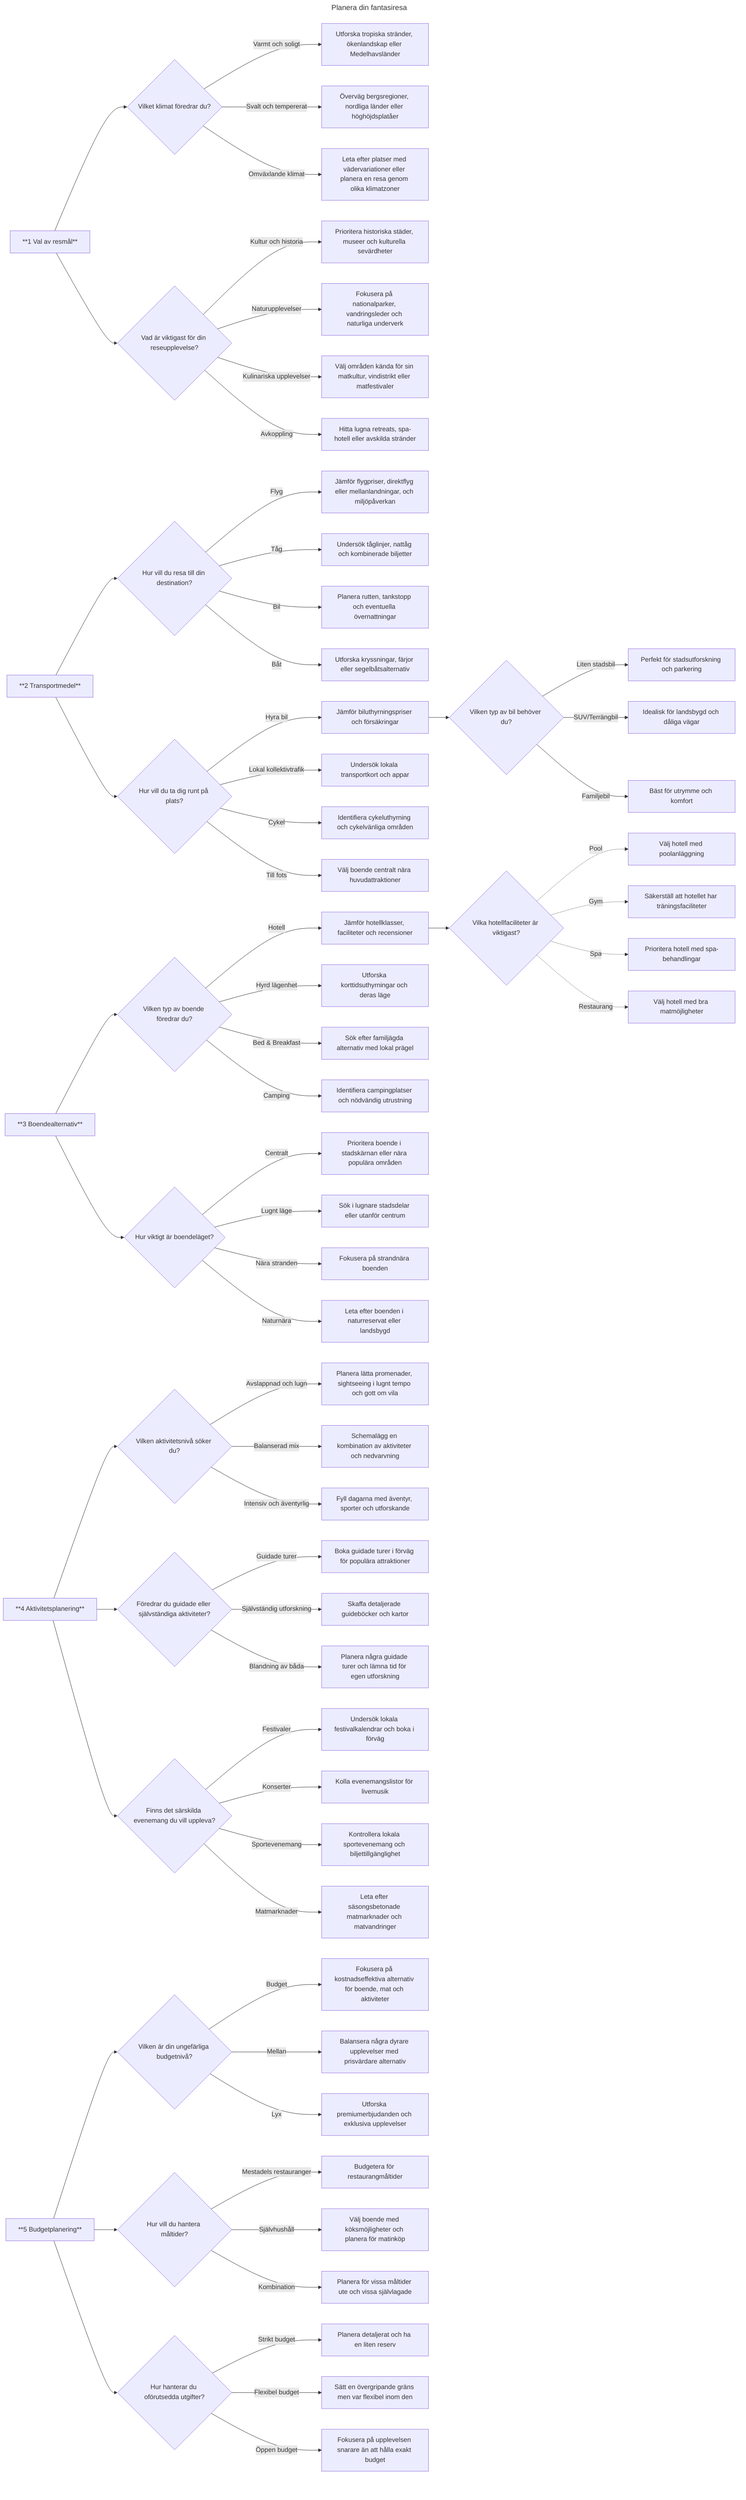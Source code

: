 ---
title: Planera din fantasiresa
---

graph LR
    %% Sektion 1: Resmål
    S1[**1 Val av resmål**]
    S1 --> S1Q1{Vilket klimat föredrar du?}
    S1Q1 -->|Varmt och soligt| S1A1[Utforska tropiska stränder, ökenlandskap eller Medelhavsländer]
    S1Q1 -->|Svalt och tempererat| S1A2[Överväg bergsregioner, nordliga länder eller höghöjdsplatåer]
    S1Q1 -->|Omväxlande klimat| S1A3[Leta efter platser med vädervariationer eller planera en resa genom olika klimatzoner]

    S1 --> S1Q2{Vad är viktigast för din reseupplevelse?}
    S1Q2 -->|Kultur och historia| S1A4[Prioritera historiska städer, museer och kulturella sevärdheter]
    S1Q2 -->|Naturupplevelser| S1A5[Fokusera på nationalparker, vandringsleder och naturliga underverk]
    S1Q2 -->|Kulinariska upplevelser| S1A6[Välj områden kända för sin matkultur, vindistrikt eller matfestivaler]
    S1Q2 -->|Avkoppling| S1A7[Hitta lugna retreats, spa-hotell eller avskilda stränder]

    %% Sektion 2: Transport
    S2[**2 Transportmedel**]
    S2 --> S2Q1{Hur vill du resa till din destination?}
    S2Q1 -->|Flyg| S2A1[Jämför flygpriser, direktflyg eller mellanlandningar, och miljöpåverkan]
    S2Q1 -->|Tåg| S2A2[Undersök tåglinjer, nattåg och kombinerade biljetter]
    S2Q1 -->|Bil| S2A3[Planera rutten, tankstopp och eventuella övernattningar]
    S2Q1 -->|Båt| S2A4[Utforska kryssningar, färjor eller segelbåtsalternativ]

    S2 --> S2Q2{Hur vill du ta dig runt på plats?}
    S2Q2 -->|Hyra bil| S2A5[Jämför biluthyrningspriser och försäkringar]
    S2Q2 -->|Lokal kollektivtrafik| S2A6[Undersök lokala transportkort och appar]
    S2Q2 -->|Cykel| S2A7[Identifiera cykeluthyrning och cykelvänliga områden]
    S2Q2 -->|Till fots| S2A8[Välj boende centralt nära huvudattraktioner]
    S2A5 --> S2Q3{Vilken typ av bil behöver du?}
    S2Q3 -->|Liten stadsbil| S2A9[Perfekt för stadsutforskning och parkering]
    S2Q3 -->|SUV/Terrängbil| S2A10[Idealisk för landsbygd och dåliga vägar]
    S2Q3 -->|Familjebil| S2A11[Bäst för utrymme och komfort]

    %% Sektion 3: Boende
    S3[**3 Boendealternativ**]
    S3 --> S3Q1{Vilken typ av boende föredrar du?}
    S3Q1 -->|Hotell| S3A1[Jämför hotellklasser, faciliteter och recensioner]
    S3Q1 -->|Hyrd lägenhet| S3A2[Utforska korttidsuthyrningar och deras läge]
    S3Q1 -->|Bed & Breakfast| S3A3[Sök efter familjägda alternativ med lokal prägel]
    S3Q1 -->|Camping| S3A4[Identifiera campingplatser och nödvändig utrustning]

    S3 --> S3Q2{Hur viktigt är boendeläget?}
    S3Q2 -->|Centralt| S3A5[Prioritera boende i stadskärnan eller nära populära områden]
    S3Q2 -->|Lugnt läge| S3A6[Sök i lugnare stadsdelar eller utanför centrum]
    S3Q2 -->|Nära stranden| S3A7[Fokusera på strandnära boenden]
    S3Q2 -->|Naturnära| S3A8[Leta efter boenden i naturreservat eller landsbygd]

    S3A1 --> S3Q3{Vilka hotellfaciliteter är viktigast?}
    S3Q3 -.->|Pool| S3A9[Välj hotell med poolanläggning]
    S3Q3 -.->|Gym| S3A10[Säkerställ att hotellet har träningsfaciliteter]
    S3Q3 -.->|Spa| S3A11[Prioritera hotell med spa-behandlingar]
    S3Q3 -.->|Restaurang| S3A12[Välj hotell med bra matmöjligheter]

    %% Sektion 4: Aktiviteter
    S4[**4 Aktivitetsplanering**]
    S4 --> S4Q1{Vilken aktivitetsnivå söker du?}
    S4Q1 -->|Avslappnad och lugn| S4A1[Planera lätta promenader, sightseeing i lugnt tempo och gott om vila]
    S4Q1 -->|Balanserad mix| S4A2[Schemalägg en kombination av aktiviteter och nedvarvning]
    S4Q1 -->|Intensiv och äventyrlig| S4A3[Fyll dagarna med äventyr, sporter och utforskande]

    S4 --> S4Q2{Föredrar du guidade eller självständiga aktiviteter?}
    S4Q2 -->|Guidade turer| S4A4[Boka guidade turer i förväg för populära attraktioner]
    S4Q2 -->|Självständig utforskning| S4A5[Skaffa detaljerade guideböcker och kartor]
    S4Q2 -->|Blandning av båda| S4A6[Planera några guidade turer och lämna tid för egen utforskning]

    S4 --> S4Q3{Finns det särskilda evenemang du vill uppleva?}
    S4Q3 -->|Festivaler| S4A7[Undersök lokala festivalkalendrar och boka i förväg]
    S4Q3 -->|Konserter| S4A8[Kolla evenemangslistor för livemusik]
    S4Q3 -->|Sportevenemang| S4A9[Kontrollera lokala sportevenemang och biljettillgänglighet]
    S4Q3 -->|Matmarknader| S4A10[Leta efter säsongsbetonade matmarknader och matvandringer]

    %% Sektion 5: Budget
    S5[**5 Budgetplanering**]
    S5 --> S5Q1{Vilken är din ungefärliga budgetnivå?}
    S5Q1 -->|Budget| S5A1[Fokusera på kostnadseffektiva alternativ för boende, mat och aktiviteter]
    S5Q1 -->|Mellan| S5A2[Balansera några dyrare upplevelser med prisvärdare alternativ]
    S5Q1 -->|Lyx| S5A3[Utforska premiumerbjudanden och exklusiva upplevelser]

    S5 --> S5Q2{Hur vill du hantera måltider?}
    S5Q2 -->|Mestadels restauranger| S5A4[Budgetera för restaurangmåltider]
    S5Q2 -->|Självhushåll| S5A5[Välj boende med köksmöjligheter och planera för matinköp]
    S5Q2 -->|Kombination| S5A6[Planera för vissa måltider ute och vissa självlagade]

    S5 --> S5Q3{Hur hanterar du oförutsedda utgifter?}
    S5Q3 -->|Strikt budget| S5A7[Planera detaljerat och ha en liten reserv]
    S5Q3 -->|Flexibel budget| S5A8[Sätt en övergripande gräns men var flexibel inom den]
    S5Q3 -->|Öppen budget| S5A9[Fokusera på upplevelsen snarare än att hålla exakt budget]